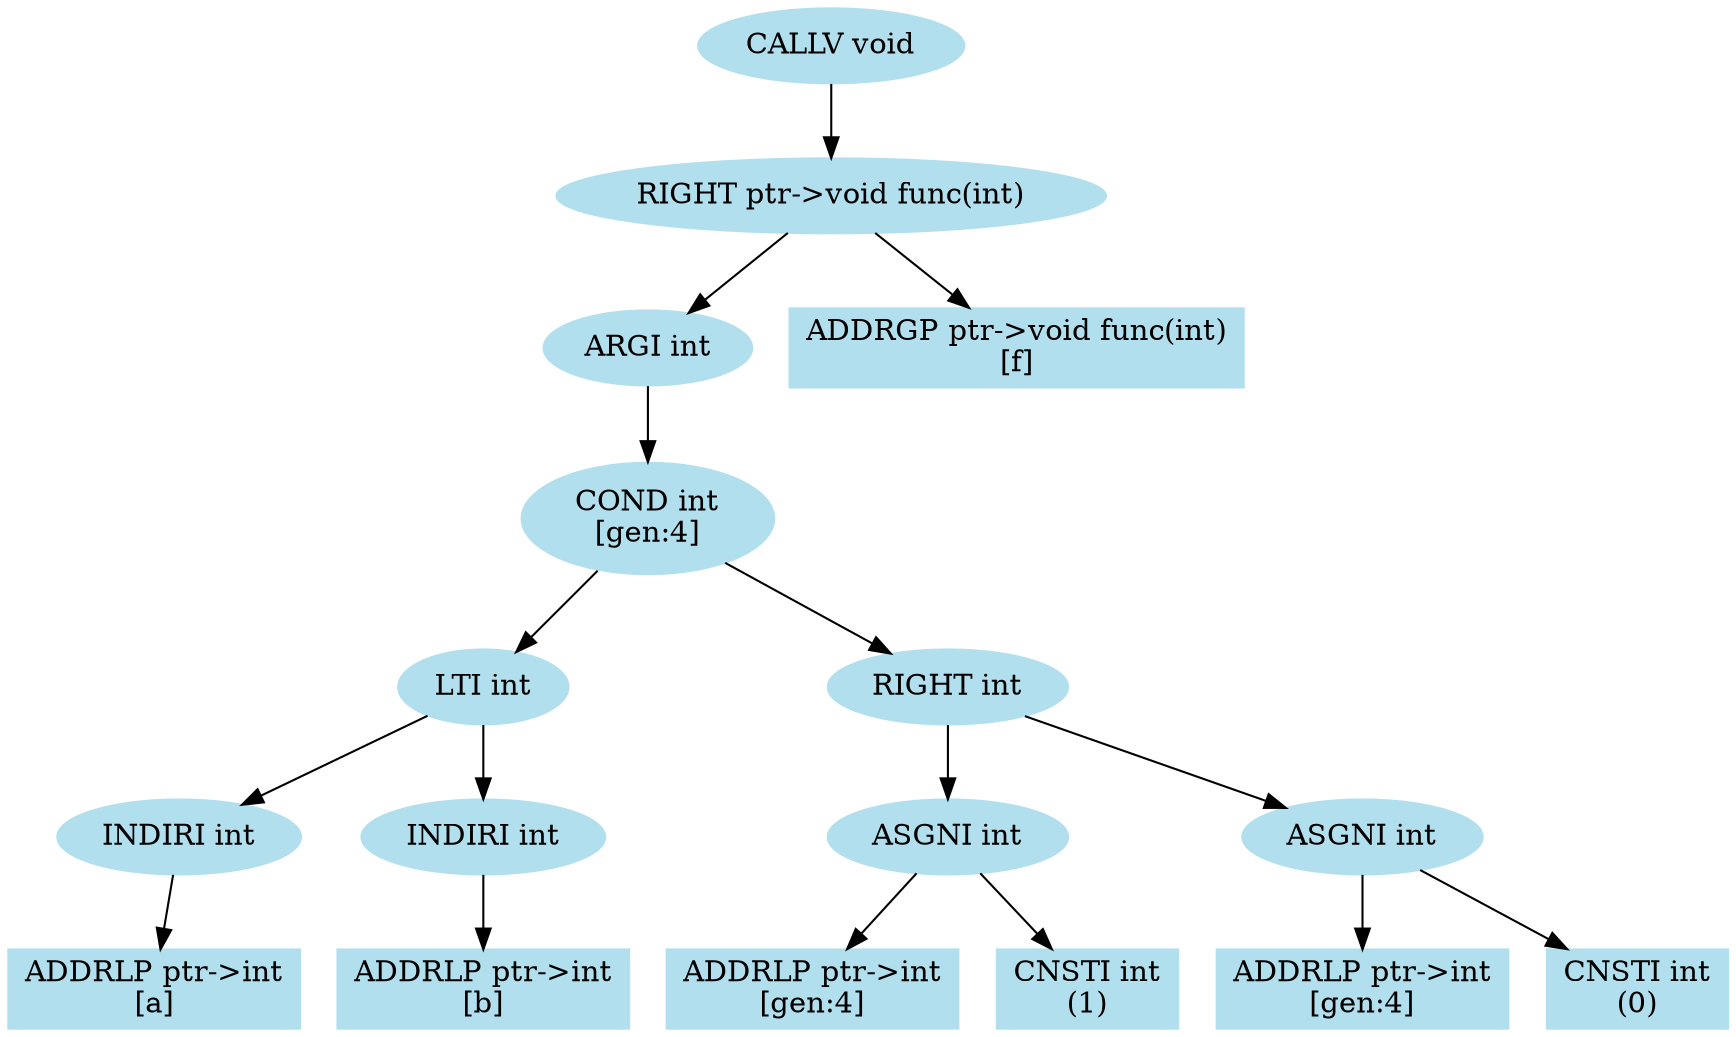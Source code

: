 ////////////////////////////////////////////////////////////////////////////////
// Generate the dot file for drawing semantic structure of statements

// File name: test.c
// Line number: 6
////////////////////////////////////////////////////////////////////////////////

digraph semantic_dag  {
    node [color=lightblue2, style=filled];

    v1 [label="CALLV void"];
    v2 [label="RIGHT ptr->void func(int)"];
    v1 -> v2

    v3 [label="ARGI int"];
    v4 [label="ADDRGP ptr->void func(int)\n\[f\]", shape=box];
    v2 -> v3
    v2 -> v4

    v5 [label="COND int\n\[gen:4\]"];
    v3 -> v5

    v6 [label="LTI int"];
    v7 [label="RIGHT int"];
    v5 -> v6
    v5 -> v7

    v8 [label="INDIRI int"];
    v9 [label="INDIRI int"];
    v6 -> v8
    v6 -> v9

    v10 [label="ASGNI int"];
    v11 [label="ASGNI int"];
    v7 -> v10
    v7 -> v11

    v12 [label="ADDRLP ptr->int\n\[a\]", shape=box];
    v8 -> v12

    v13 [label="ADDRLP ptr->int\n\[b\]", shape=box];
    v9 -> v13

    v14 [label="ADDRLP ptr->int\n\[gen:4\]", shape=box];
    v15 [label="CNSTI int\n\(1\)", shape=box];
    v10 -> v14
    v10 -> v15

    v16 [label="ADDRLP ptr->int\n\[gen:4\]", shape=box];
    v17 [label="CNSTI int\n\(0\)", shape=box];
    v11 -> v16
    v11 -> v17

}
